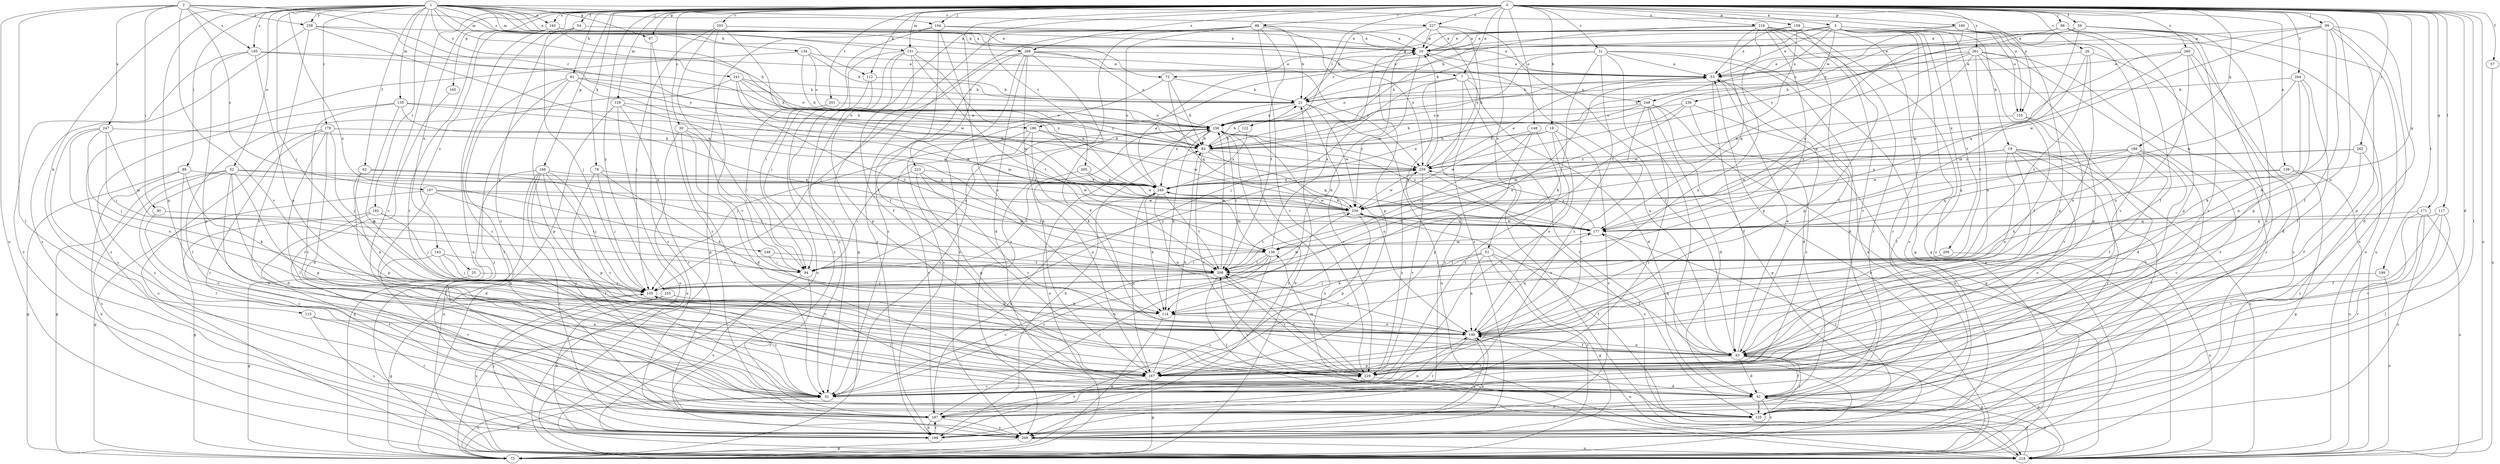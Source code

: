 strict digraph  {
0;
1;
2;
3;
7;
10;
18;
19;
21;
25;
26;
30;
31;
32;
42;
51;
52;
53;
54;
57;
59;
62;
63;
67;
72;
73;
78;
81;
83;
88;
89;
90;
94;
98;
99;
104;
105;
112;
113;
114;
117;
122;
125;
129;
131;
134;
135;
136;
139;
143;
146;
148;
155;
156;
158;
160;
165;
166;
167;
168;
171;
177;
179;
182;
186;
187;
193;
195;
197;
198;
199;
201;
203;
205;
206;
208;
216;
218;
223;
227;
229;
236;
239;
241;
246;
247;
248;
249;
255;
258;
259;
260;
261;
262;
264;
268;
269;
0 -> 3  [label=a];
0 -> 7  [label=a];
0 -> 18  [label=b];
0 -> 25  [label=c];
0 -> 26  [label=c];
0 -> 30  [label=c];
0 -> 31  [label=c];
0 -> 32  [label=c];
0 -> 42  [label=d];
0 -> 51  [label=e];
0 -> 54  [label=f];
0 -> 57  [label=f];
0 -> 59  [label=f];
0 -> 67  [label=g];
0 -> 78  [label=h];
0 -> 81  [label=h];
0 -> 88  [label=i];
0 -> 98  [label=j];
0 -> 99  [label=j];
0 -> 104  [label=j];
0 -> 112  [label=k];
0 -> 117  [label=l];
0 -> 122  [label=l];
0 -> 125  [label=l];
0 -> 129  [label=m];
0 -> 131  [label=m];
0 -> 139  [label=n];
0 -> 143  [label=n];
0 -> 146  [label=n];
0 -> 148  [label=o];
0 -> 155  [label=o];
0 -> 158  [label=p];
0 -> 160  [label=p];
0 -> 165  [label=p];
0 -> 166  [label=p];
0 -> 168  [label=q];
0 -> 171  [label=q];
0 -> 177  [label=q];
0 -> 193  [label=s];
0 -> 199  [label=t];
0 -> 201  [label=t];
0 -> 203  [label=t];
0 -> 205  [label=t];
0 -> 216  [label=u];
0 -> 218  [label=u];
0 -> 223  [label=v];
0 -> 227  [label=v];
0 -> 255  [label=y];
0 -> 260  [label=z];
0 -> 261  [label=z];
0 -> 262  [label=z];
0 -> 264  [label=z];
0 -> 268  [label=z];
1 -> 7  [label=a];
1 -> 10  [label=a];
1 -> 52  [label=e];
1 -> 62  [label=f];
1 -> 67  [label=g];
1 -> 72  [label=g];
1 -> 83  [label=h];
1 -> 89  [label=i];
1 -> 104  [label=j];
1 -> 105  [label=j];
1 -> 112  [label=k];
1 -> 113  [label=k];
1 -> 131  [label=m];
1 -> 134  [label=m];
1 -> 135  [label=m];
1 -> 155  [label=o];
1 -> 167  [label=p];
1 -> 179  [label=r];
1 -> 182  [label=r];
1 -> 193  [label=s];
1 -> 195  [label=s];
1 -> 227  [label=v];
1 -> 241  [label=x];
1 -> 246  [label=x];
1 -> 258  [label=y];
2 -> 90  [label=i];
2 -> 125  [label=l];
2 -> 186  [label=r];
2 -> 195  [label=s];
2 -> 197  [label=s];
2 -> 218  [label=u];
2 -> 229  [label=v];
2 -> 247  [label=x];
2 -> 258  [label=y];
2 -> 268  [label=z];
3 -> 10  [label=a];
3 -> 19  [label=b];
3 -> 21  [label=b];
3 -> 53  [label=e];
3 -> 72  [label=g];
3 -> 73  [label=g];
3 -> 146  [label=n];
3 -> 155  [label=o];
3 -> 186  [label=r];
3 -> 187  [label=r];
3 -> 198  [label=s];
3 -> 206  [label=t];
3 -> 236  [label=w];
3 -> 248  [label=x];
7 -> 42  [label=d];
7 -> 105  [label=j];
7 -> 125  [label=l];
7 -> 156  [label=o];
7 -> 198  [label=s];
7 -> 218  [label=u];
7 -> 248  [label=x];
10 -> 53  [label=e];
10 -> 114  [label=k];
10 -> 239  [label=w];
18 -> 32  [label=c];
18 -> 83  [label=h];
18 -> 146  [label=n];
18 -> 198  [label=s];
18 -> 239  [label=w];
19 -> 32  [label=c];
19 -> 125  [label=l];
19 -> 146  [label=n];
19 -> 167  [label=p];
19 -> 187  [label=r];
19 -> 218  [label=u];
19 -> 239  [label=w];
19 -> 259  [label=y];
21 -> 156  [label=o];
21 -> 218  [label=u];
21 -> 229  [label=v];
21 -> 239  [label=w];
21 -> 249  [label=x];
25 -> 73  [label=g];
25 -> 105  [label=j];
26 -> 53  [label=e];
26 -> 125  [label=l];
26 -> 136  [label=m];
26 -> 146  [label=n];
26 -> 208  [label=t];
30 -> 32  [label=c];
30 -> 42  [label=d];
30 -> 83  [label=h];
30 -> 94  [label=i];
30 -> 218  [label=u];
31 -> 21  [label=b];
31 -> 32  [label=c];
31 -> 42  [label=d];
31 -> 53  [label=e];
31 -> 83  [label=h];
31 -> 114  [label=k];
31 -> 125  [label=l];
31 -> 198  [label=s];
32 -> 73  [label=g];
42 -> 63  [label=f];
42 -> 105  [label=j];
42 -> 125  [label=l];
42 -> 187  [label=r];
42 -> 208  [label=t];
42 -> 218  [label=u];
42 -> 269  [label=z];
51 -> 63  [label=f];
51 -> 73  [label=g];
51 -> 114  [label=k];
51 -> 146  [label=n];
51 -> 208  [label=t];
51 -> 269  [label=z];
52 -> 32  [label=c];
52 -> 42  [label=d];
52 -> 73  [label=g];
52 -> 125  [label=l];
52 -> 167  [label=p];
52 -> 198  [label=s];
52 -> 239  [label=w];
52 -> 249  [label=x];
53 -> 21  [label=b];
53 -> 42  [label=d];
53 -> 73  [label=g];
54 -> 10  [label=a];
54 -> 32  [label=c];
54 -> 105  [label=j];
54 -> 187  [label=r];
54 -> 218  [label=u];
57 -> 218  [label=u];
59 -> 10  [label=a];
59 -> 32  [label=c];
59 -> 156  [label=o];
59 -> 167  [label=p];
59 -> 177  [label=q];
59 -> 218  [label=u];
59 -> 259  [label=y];
62 -> 146  [label=n];
62 -> 167  [label=p];
62 -> 208  [label=t];
62 -> 249  [label=x];
63 -> 10  [label=a];
63 -> 42  [label=d];
63 -> 53  [label=e];
63 -> 73  [label=g];
63 -> 125  [label=l];
63 -> 146  [label=n];
63 -> 167  [label=p];
63 -> 177  [label=q];
63 -> 218  [label=u];
63 -> 229  [label=v];
67 -> 187  [label=r];
67 -> 269  [label=z];
72 -> 21  [label=b];
72 -> 83  [label=h];
72 -> 177  [label=q];
72 -> 198  [label=s];
73 -> 21  [label=b];
73 -> 32  [label=c];
73 -> 53  [label=e];
73 -> 156  [label=o];
78 -> 105  [label=j];
78 -> 114  [label=k];
78 -> 125  [label=l];
78 -> 249  [label=x];
81 -> 21  [label=b];
81 -> 83  [label=h];
81 -> 136  [label=m];
81 -> 167  [label=p];
81 -> 187  [label=r];
81 -> 269  [label=z];
83 -> 21  [label=b];
83 -> 177  [label=q];
83 -> 229  [label=v];
83 -> 259  [label=y];
88 -> 10  [label=a];
88 -> 21  [label=b];
88 -> 32  [label=c];
88 -> 73  [label=g];
88 -> 198  [label=s];
88 -> 208  [label=t];
88 -> 229  [label=v];
88 -> 249  [label=x];
88 -> 259  [label=y];
88 -> 269  [label=z];
89 -> 32  [label=c];
89 -> 73  [label=g];
89 -> 114  [label=k];
89 -> 218  [label=u];
89 -> 249  [label=x];
90 -> 32  [label=c];
90 -> 177  [label=q];
94 -> 156  [label=o];
94 -> 187  [label=r];
94 -> 198  [label=s];
94 -> 259  [label=y];
98 -> 10  [label=a];
98 -> 53  [label=e];
98 -> 63  [label=f];
98 -> 167  [label=p];
98 -> 229  [label=v];
99 -> 10  [label=a];
99 -> 42  [label=d];
99 -> 63  [label=f];
99 -> 83  [label=h];
99 -> 146  [label=n];
99 -> 167  [label=p];
99 -> 198  [label=s];
99 -> 239  [label=w];
104 -> 10  [label=a];
104 -> 53  [label=e];
104 -> 63  [label=f];
104 -> 73  [label=g];
104 -> 94  [label=i];
104 -> 146  [label=n];
105 -> 32  [label=c];
105 -> 53  [label=e];
105 -> 73  [label=g];
105 -> 114  [label=k];
105 -> 146  [label=n];
105 -> 239  [label=w];
112 -> 21  [label=b];
112 -> 32  [label=c];
112 -> 218  [label=u];
113 -> 146  [label=n];
113 -> 187  [label=r];
113 -> 198  [label=s];
114 -> 73  [label=g];
114 -> 146  [label=n];
117 -> 63  [label=f];
117 -> 125  [label=l];
117 -> 177  [label=q];
117 -> 229  [label=v];
122 -> 83  [label=h];
122 -> 249  [label=x];
125 -> 53  [label=e];
129 -> 73  [label=g];
129 -> 156  [label=o];
129 -> 187  [label=r];
129 -> 218  [label=u];
129 -> 239  [label=w];
131 -> 53  [label=e];
131 -> 63  [label=f];
131 -> 94  [label=i];
131 -> 167  [label=p];
131 -> 208  [label=t];
131 -> 249  [label=x];
131 -> 269  [label=z];
134 -> 21  [label=b];
134 -> 53  [label=e];
134 -> 83  [label=h];
134 -> 156  [label=o];
134 -> 269  [label=z];
135 -> 32  [label=c];
135 -> 146  [label=n];
135 -> 156  [label=o];
135 -> 208  [label=t];
135 -> 239  [label=w];
135 -> 269  [label=z];
136 -> 10  [label=a];
136 -> 32  [label=c];
136 -> 94  [label=i];
136 -> 187  [label=r];
136 -> 198  [label=s];
136 -> 208  [label=t];
139 -> 73  [label=g];
139 -> 177  [label=q];
139 -> 218  [label=u];
139 -> 249  [label=x];
143 -> 94  [label=i];
143 -> 105  [label=j];
143 -> 187  [label=r];
143 -> 229  [label=v];
146 -> 63  [label=f];
146 -> 177  [label=q];
146 -> 187  [label=r];
146 -> 208  [label=t];
146 -> 269  [label=z];
148 -> 32  [label=c];
148 -> 83  [label=h];
148 -> 167  [label=p];
148 -> 208  [label=t];
155 -> 42  [label=d];
155 -> 229  [label=v];
155 -> 239  [label=w];
156 -> 32  [label=c];
156 -> 83  [label=h];
156 -> 114  [label=k];
156 -> 146  [label=n];
156 -> 208  [label=t];
156 -> 218  [label=u];
156 -> 259  [label=y];
156 -> 269  [label=z];
158 -> 10  [label=a];
158 -> 53  [label=e];
158 -> 73  [label=g];
158 -> 167  [label=p];
158 -> 208  [label=t];
160 -> 10  [label=a];
160 -> 156  [label=o];
160 -> 167  [label=p];
160 -> 177  [label=q];
160 -> 218  [label=u];
160 -> 229  [label=v];
165 -> 187  [label=r];
166 -> 32  [label=c];
166 -> 73  [label=g];
166 -> 105  [label=j];
166 -> 167  [label=p];
166 -> 218  [label=u];
166 -> 229  [label=v];
166 -> 249  [label=x];
166 -> 269  [label=z];
167 -> 32  [label=c];
167 -> 73  [label=g];
167 -> 83  [label=h];
167 -> 156  [label=o];
168 -> 32  [label=c];
168 -> 63  [label=f];
168 -> 114  [label=k];
168 -> 177  [label=q];
168 -> 229  [label=v];
168 -> 239  [label=w];
168 -> 259  [label=y];
171 -> 32  [label=c];
171 -> 177  [label=q];
171 -> 187  [label=r];
171 -> 218  [label=u];
171 -> 269  [label=z];
177 -> 125  [label=l];
177 -> 136  [label=m];
177 -> 156  [label=o];
177 -> 239  [label=w];
177 -> 259  [label=y];
179 -> 42  [label=d];
179 -> 83  [label=h];
179 -> 105  [label=j];
179 -> 125  [label=l];
179 -> 187  [label=r];
179 -> 218  [label=u];
182 -> 73  [label=g];
182 -> 105  [label=j];
182 -> 177  [label=q];
182 -> 269  [label=z];
186 -> 83  [label=h];
186 -> 105  [label=j];
186 -> 114  [label=k];
186 -> 187  [label=r];
186 -> 239  [label=w];
187 -> 146  [label=n];
187 -> 198  [label=s];
187 -> 229  [label=v];
187 -> 249  [label=x];
187 -> 269  [label=z];
193 -> 10  [label=a];
193 -> 229  [label=v];
193 -> 249  [label=x];
195 -> 53  [label=e];
195 -> 83  [label=h];
195 -> 146  [label=n];
195 -> 167  [label=p];
195 -> 269  [label=z];
197 -> 42  [label=d];
197 -> 73  [label=g];
197 -> 136  [label=m];
197 -> 208  [label=t];
197 -> 239  [label=w];
198 -> 83  [label=h];
198 -> 105  [label=j];
198 -> 187  [label=r];
199 -> 105  [label=j];
199 -> 218  [label=u];
201 -> 94  [label=i];
201 -> 156  [label=o];
203 -> 10  [label=a];
203 -> 94  [label=i];
203 -> 105  [label=j];
203 -> 229  [label=v];
203 -> 239  [label=w];
205 -> 94  [label=i];
205 -> 239  [label=w];
205 -> 249  [label=x];
206 -> 94  [label=i];
206 -> 218  [label=u];
208 -> 32  [label=c];
208 -> 105  [label=j];
208 -> 125  [label=l];
208 -> 156  [label=o];
208 -> 229  [label=v];
216 -> 10  [label=a];
216 -> 63  [label=f];
216 -> 83  [label=h];
216 -> 146  [label=n];
216 -> 167  [label=p];
216 -> 177  [label=q];
216 -> 187  [label=r];
216 -> 218  [label=u];
216 -> 229  [label=v];
218 -> 42  [label=d];
218 -> 146  [label=n];
223 -> 94  [label=i];
223 -> 167  [label=p];
223 -> 208  [label=t];
223 -> 229  [label=v];
223 -> 249  [label=x];
227 -> 10  [label=a];
227 -> 21  [label=b];
227 -> 63  [label=f];
227 -> 167  [label=p];
227 -> 259  [label=y];
227 -> 269  [label=z];
229 -> 42  [label=d];
229 -> 136  [label=m];
229 -> 208  [label=t];
229 -> 259  [label=y];
236 -> 32  [label=c];
236 -> 73  [label=g];
236 -> 136  [label=m];
236 -> 156  [label=o];
236 -> 249  [label=x];
239 -> 125  [label=l];
239 -> 167  [label=p];
239 -> 177  [label=q];
239 -> 208  [label=t];
239 -> 249  [label=x];
241 -> 21  [label=b];
241 -> 125  [label=l];
241 -> 156  [label=o];
241 -> 208  [label=t];
241 -> 239  [label=w];
241 -> 259  [label=y];
246 -> 94  [label=i];
246 -> 208  [label=t];
247 -> 32  [label=c];
247 -> 83  [label=h];
247 -> 94  [label=i];
247 -> 105  [label=j];
247 -> 136  [label=m];
247 -> 146  [label=n];
248 -> 42  [label=d];
248 -> 63  [label=f];
248 -> 83  [label=h];
248 -> 156  [label=o];
248 -> 187  [label=r];
248 -> 218  [label=u];
248 -> 229  [label=v];
249 -> 10  [label=a];
249 -> 114  [label=k];
249 -> 136  [label=m];
249 -> 146  [label=n];
249 -> 167  [label=p];
249 -> 208  [label=t];
249 -> 239  [label=w];
255 -> 114  [label=k];
255 -> 198  [label=s];
255 -> 218  [label=u];
258 -> 10  [label=a];
258 -> 32  [label=c];
258 -> 177  [label=q];
258 -> 198  [label=s];
258 -> 259  [label=y];
259 -> 10  [label=a];
259 -> 53  [label=e];
259 -> 218  [label=u];
259 -> 229  [label=v];
259 -> 239  [label=w];
259 -> 249  [label=x];
260 -> 42  [label=d];
260 -> 53  [label=e];
260 -> 146  [label=n];
260 -> 198  [label=s];
260 -> 239  [label=w];
260 -> 249  [label=x];
261 -> 53  [label=e];
261 -> 63  [label=f];
261 -> 83  [label=h];
261 -> 167  [label=p];
261 -> 177  [label=q];
261 -> 198  [label=s];
261 -> 208  [label=t];
261 -> 239  [label=w];
261 -> 269  [label=z];
262 -> 63  [label=f];
262 -> 249  [label=x];
262 -> 259  [label=y];
262 -> 269  [label=z];
264 -> 21  [label=b];
264 -> 63  [label=f];
264 -> 114  [label=k];
264 -> 146  [label=n];
264 -> 239  [label=w];
268 -> 32  [label=c];
268 -> 42  [label=d];
268 -> 53  [label=e];
268 -> 63  [label=f];
268 -> 105  [label=j];
268 -> 156  [label=o];
268 -> 167  [label=p];
268 -> 259  [label=y];
268 -> 269  [label=z];
269 -> 73  [label=g];
269 -> 146  [label=n];
269 -> 218  [label=u];
}

